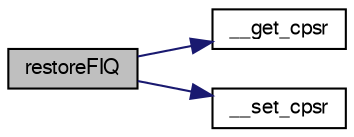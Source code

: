 digraph "restoreFIQ"
{
  edge [fontname="FreeSans",fontsize="10",labelfontname="FreeSans",labelfontsize="10"];
  node [fontname="FreeSans",fontsize="10",shape=record];
  rankdir="LR";
  Node1 [label="restoreFIQ",height=0.2,width=0.4,color="black", fillcolor="grey75", style="filled", fontcolor="black"];
  Node1 -> Node2 [color="midnightblue",fontsize="10",style="solid",fontname="FreeSans"];
  Node2 [label="__get_cpsr",height=0.2,width=0.4,color="black", fillcolor="white", style="filled",URL="$armVIC_8c.html#a07a90dd2662e1a51c45600eccd2661c4"];
  Node1 -> Node3 [color="midnightblue",fontsize="10",style="solid",fontname="FreeSans"];
  Node3 [label="__set_cpsr",height=0.2,width=0.4,color="black", fillcolor="white", style="filled",URL="$armVIC_8c.html#a2695574f2b9c353bb88ce1239a0ab9ec"];
}
